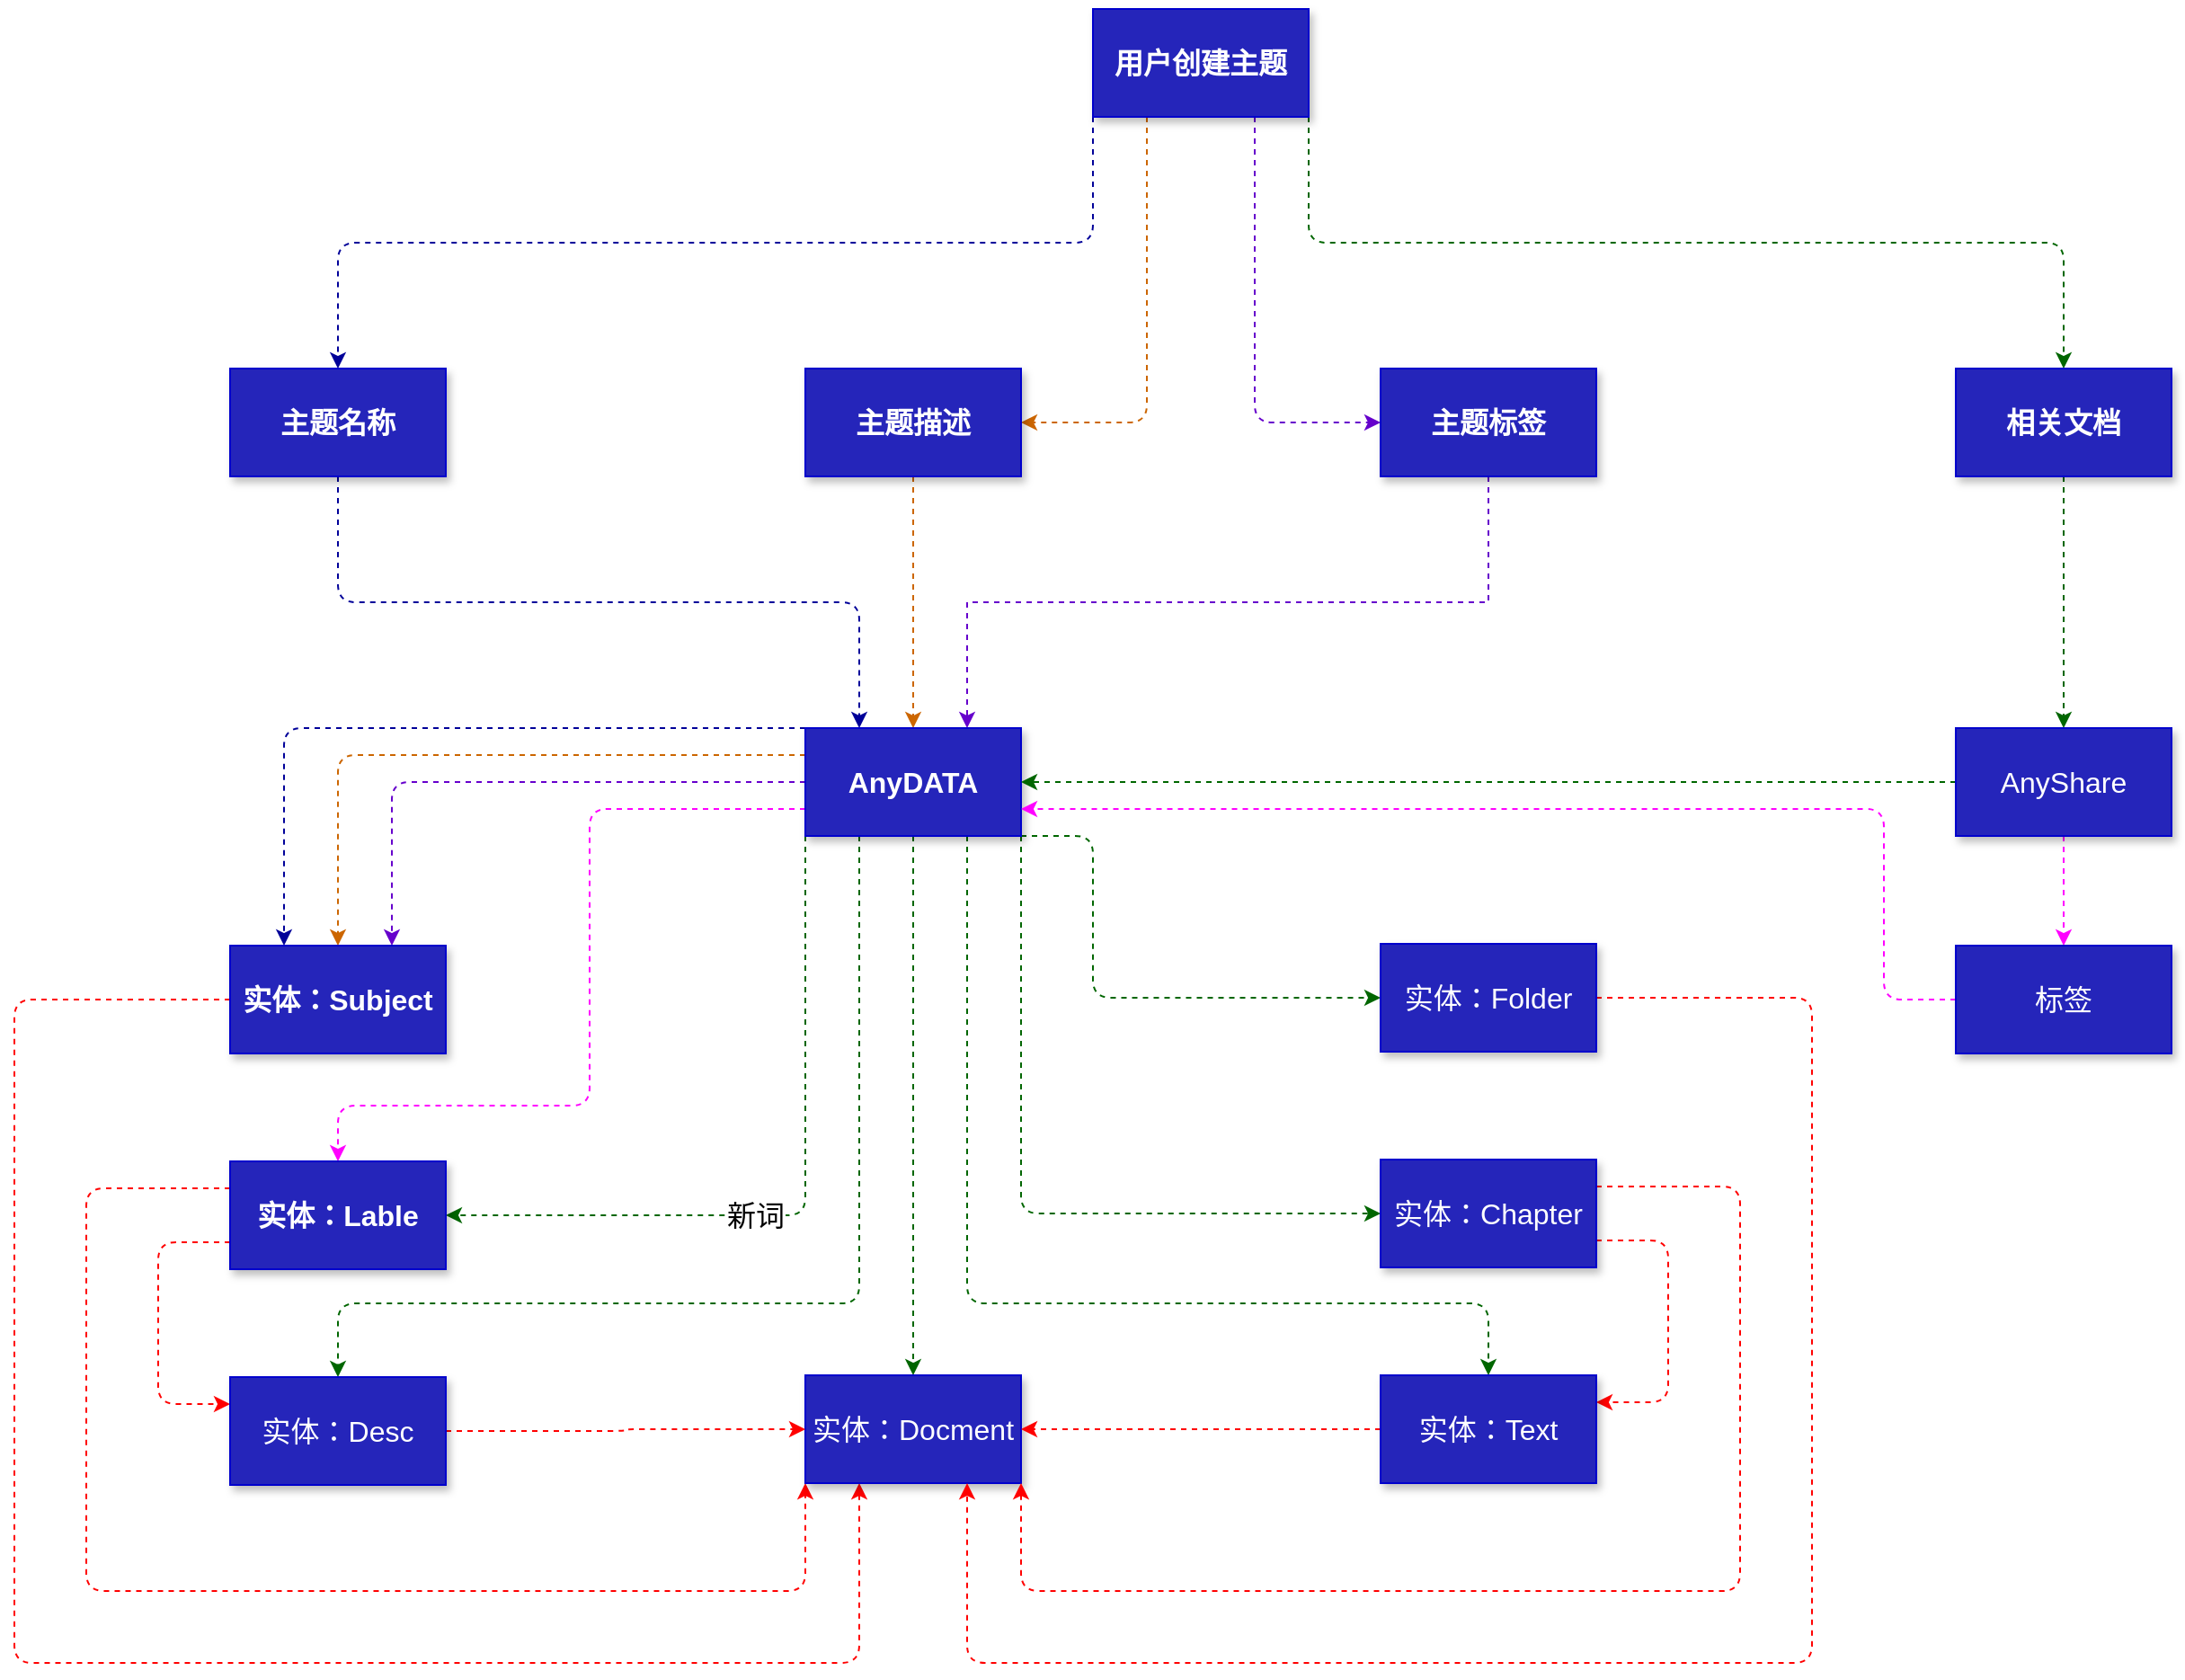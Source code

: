 <mxfile version="15.5.9" type="github">
  <diagram id="SYj_wnHrIE_FJC5tqYKO" name="Page-1">
    <mxGraphModel dx="2343" dy="195" grid="1" gridSize="10" guides="1" tooltips="1" connect="1" arrows="1" fold="1" page="0" pageScale="1" pageWidth="827" pageHeight="1169" background="none" math="0" shadow="0">
      <root>
        <mxCell id="0" />
        <mxCell id="1" parent="0" />
        <mxCell id="NOhWeFgQq2WazlrZW2lu-92" style="edgeStyle=orthogonalEdgeStyle;rounded=1;orthogonalLoop=1;jettySize=auto;html=1;exitX=0;exitY=1;exitDx=0;exitDy=0;entryX=0.5;entryY=0;entryDx=0;entryDy=0;dashed=1;fontSize=16;fontColor=#FF0000;strokeColor=#000099;" parent="1" source="NOhWeFgQq2WazlrZW2lu-84" target="NOhWeFgQq2WazlrZW2lu-85" edge="1">
          <mxGeometry relative="1" as="geometry" />
        </mxCell>
        <mxCell id="NOhWeFgQq2WazlrZW2lu-93" style="edgeStyle=orthogonalEdgeStyle;rounded=1;orthogonalLoop=1;jettySize=auto;html=1;exitX=0.25;exitY=1;exitDx=0;exitDy=0;entryX=1;entryY=0.5;entryDx=0;entryDy=0;dashed=1;fontSize=16;fontColor=#FF0000;strokeColor=#CC6600;" parent="1" source="NOhWeFgQq2WazlrZW2lu-84" target="NOhWeFgQq2WazlrZW2lu-88" edge="1">
          <mxGeometry relative="1" as="geometry" />
        </mxCell>
        <mxCell id="NOhWeFgQq2WazlrZW2lu-94" style="edgeStyle=orthogonalEdgeStyle;rounded=1;orthogonalLoop=1;jettySize=auto;html=1;exitX=0.75;exitY=1;exitDx=0;exitDy=0;entryX=0;entryY=0.5;entryDx=0;entryDy=0;dashed=1;fontSize=16;fontColor=#FF0000;strokeColor=#6600CC;" parent="1" source="NOhWeFgQq2WazlrZW2lu-84" target="NOhWeFgQq2WazlrZW2lu-86" edge="1">
          <mxGeometry relative="1" as="geometry" />
        </mxCell>
        <mxCell id="NOhWeFgQq2WazlrZW2lu-95" style="edgeStyle=orthogonalEdgeStyle;rounded=1;orthogonalLoop=1;jettySize=auto;html=1;exitX=1;exitY=1;exitDx=0;exitDy=0;dashed=1;fontSize=16;fontColor=#FF0000;strokeColor=#006600;" parent="1" source="NOhWeFgQq2WazlrZW2lu-84" target="NOhWeFgQq2WazlrZW2lu-89" edge="1">
          <mxGeometry relative="1" as="geometry" />
        </mxCell>
        <mxCell id="NOhWeFgQq2WazlrZW2lu-84" value="&lt;font color=&quot;#ffffff&quot; size=&quot;1&quot;&gt;&lt;b style=&quot;font-size: 16px&quot;&gt;用户创建主题&lt;/b&gt;&lt;/font&gt;" style="rounded=0;whiteSpace=wrap;html=1;fillColor=#2525BA;strokeColor=#0000CC;glass=0;shadow=1;sketch=0;" parent="1" vertex="1">
          <mxGeometry x="680" y="800" width="120" height="60" as="geometry" />
        </mxCell>
        <mxCell id="NOhWeFgQq2WazlrZW2lu-187" style="edgeStyle=orthogonalEdgeStyle;rounded=1;orthogonalLoop=1;jettySize=auto;html=1;exitX=0.5;exitY=1;exitDx=0;exitDy=0;entryX=0.25;entryY=0;entryDx=0;entryDy=0;dashed=1;fontSize=16;fontColor=#FFFFFF;endSize=6;strokeColor=#000099;strokeWidth=1;" parent="1" source="NOhWeFgQq2WazlrZW2lu-85" target="NOhWeFgQq2WazlrZW2lu-96" edge="1">
          <mxGeometry relative="1" as="geometry" />
        </mxCell>
        <mxCell id="NOhWeFgQq2WazlrZW2lu-85" value="&lt;font color=&quot;#ffffff&quot;&gt;&lt;span style=&quot;font-size: 16px&quot;&gt;&lt;b&gt;主题名称&lt;/b&gt;&lt;/span&gt;&lt;/font&gt;" style="rounded=0;whiteSpace=wrap;html=1;fillColor=#2525BA;strokeColor=#0000CC;glass=0;shadow=1;sketch=0;" parent="1" vertex="1">
          <mxGeometry x="200" y="1000" width="120" height="60" as="geometry" />
        </mxCell>
        <mxCell id="ibDMZoKI3LNMyUyC24gn-2" style="edgeStyle=orthogonalEdgeStyle;rounded=0;orthogonalLoop=1;jettySize=auto;html=1;exitX=0.5;exitY=1;exitDx=0;exitDy=0;entryX=0.75;entryY=0;entryDx=0;entryDy=0;dashed=1;strokeColor=#6600CC;" edge="1" parent="1" source="NOhWeFgQq2WazlrZW2lu-86" target="NOhWeFgQq2WazlrZW2lu-96">
          <mxGeometry relative="1" as="geometry" />
        </mxCell>
        <mxCell id="NOhWeFgQq2WazlrZW2lu-86" value="&lt;font color=&quot;#ffffff&quot;&gt;&lt;span style=&quot;font-size: 16px&quot;&gt;&lt;b&gt;主题标签&lt;/b&gt;&lt;/span&gt;&lt;/font&gt;" style="rounded=0;whiteSpace=wrap;html=1;fillColor=#2525BA;strokeColor=#0000CC;glass=0;shadow=1;sketch=0;" parent="1" vertex="1">
          <mxGeometry x="840" y="1000" width="120" height="60" as="geometry" />
        </mxCell>
        <mxCell id="ibDMZoKI3LNMyUyC24gn-3" style="edgeStyle=orthogonalEdgeStyle;rounded=0;orthogonalLoop=1;jettySize=auto;html=1;exitX=0.5;exitY=1;exitDx=0;exitDy=0;entryX=0.5;entryY=0;entryDx=0;entryDy=0;dashed=1;strokeColor=#CC6600;" edge="1" parent="1" source="NOhWeFgQq2WazlrZW2lu-88" target="NOhWeFgQq2WazlrZW2lu-96">
          <mxGeometry relative="1" as="geometry" />
        </mxCell>
        <mxCell id="NOhWeFgQq2WazlrZW2lu-88" value="&lt;font color=&quot;#ffffff&quot;&gt;&lt;span style=&quot;font-size: 16px&quot;&gt;&lt;b&gt;主题描述&lt;/b&gt;&lt;/span&gt;&lt;/font&gt;" style="rounded=0;whiteSpace=wrap;html=1;fillColor=#2525BA;strokeColor=#0000CC;glass=0;shadow=1;sketch=0;" parent="1" vertex="1">
          <mxGeometry x="520" y="1000" width="120" height="60" as="geometry" />
        </mxCell>
        <mxCell id="ibDMZoKI3LNMyUyC24gn-1" style="edgeStyle=orthogonalEdgeStyle;rounded=0;orthogonalLoop=1;jettySize=auto;html=1;exitX=0.5;exitY=1;exitDx=0;exitDy=0;entryX=0.5;entryY=0;entryDx=0;entryDy=0;dashed=1;strokeColor=#006600;" edge="1" parent="1" source="NOhWeFgQq2WazlrZW2lu-89" target="NOhWeFgQq2WazlrZW2lu-109">
          <mxGeometry relative="1" as="geometry" />
        </mxCell>
        <mxCell id="NOhWeFgQq2WazlrZW2lu-89" value="&lt;b&gt;相关文档&lt;/b&gt;" style="rounded=0;whiteSpace=wrap;html=1;fontSize=16;fontColor=#FFFFFF;strokeColor=#0000CC;fillColor=#2525BA;glass=0;shadow=1;sketch=0;" parent="1" vertex="1">
          <mxGeometry x="1160" y="1000" width="120" height="60" as="geometry" />
        </mxCell>
        <mxCell id="NOhWeFgQq2WazlrZW2lu-217" style="edgeStyle=orthogonalEdgeStyle;rounded=1;orthogonalLoop=1;jettySize=auto;html=1;exitX=0.5;exitY=1;exitDx=0;exitDy=0;entryX=0.5;entryY=0;entryDx=0;entryDy=0;dashed=1;fontSize=16;fontColor=#FFFFFF;endSize=6;strokeColor=#006600;strokeWidth=1;" parent="1" source="NOhWeFgQq2WazlrZW2lu-96" target="NOhWeFgQq2WazlrZW2lu-125" edge="1">
          <mxGeometry relative="1" as="geometry" />
        </mxCell>
        <mxCell id="NOhWeFgQq2WazlrZW2lu-226" style="edgeStyle=orthogonalEdgeStyle;rounded=1;orthogonalLoop=1;jettySize=auto;html=1;exitX=0;exitY=0.5;exitDx=0;exitDy=0;dashed=1;fontSize=16;fontColor=#FFFFFF;endSize=6;strokeColor=#6600CC;strokeWidth=1;entryX=0.75;entryY=0;entryDx=0;entryDy=0;" parent="1" source="NOhWeFgQq2WazlrZW2lu-96" target="NOhWeFgQq2WazlrZW2lu-98" edge="1">
          <mxGeometry relative="1" as="geometry">
            <mxPoint x="320" y="1320" as="targetPoint" />
          </mxGeometry>
        </mxCell>
        <mxCell id="NOhWeFgQq2WazlrZW2lu-277" style="edgeStyle=orthogonalEdgeStyle;rounded=1;orthogonalLoop=1;jettySize=auto;html=1;exitX=0.25;exitY=1;exitDx=0;exitDy=0;entryX=0.5;entryY=0;entryDx=0;entryDy=0;dashed=1;fontSize=16;fontColor=#000000;endSize=6;strokeColor=#006600;strokeWidth=1;" parent="1" source="NOhWeFgQq2WazlrZW2lu-96" target="NOhWeFgQq2WazlrZW2lu-174" edge="1">
          <mxGeometry relative="1" as="geometry">
            <Array as="points">
              <mxPoint x="550" y="1520" />
              <mxPoint x="260" y="1520" />
            </Array>
          </mxGeometry>
        </mxCell>
        <mxCell id="NOhWeFgQq2WazlrZW2lu-279" style="edgeStyle=orthogonalEdgeStyle;rounded=1;orthogonalLoop=1;jettySize=auto;html=1;exitX=0.75;exitY=1;exitDx=0;exitDy=0;entryX=0.5;entryY=0;entryDx=0;entryDy=0;dashed=1;fontSize=16;fontColor=#000000;endSize=6;strokeColor=#006600;strokeWidth=1;" parent="1" source="NOhWeFgQq2WazlrZW2lu-96" target="NOhWeFgQq2WazlrZW2lu-133" edge="1">
          <mxGeometry relative="1" as="geometry">
            <Array as="points">
              <mxPoint x="610" y="1520" />
              <mxPoint x="900" y="1520" />
            </Array>
          </mxGeometry>
        </mxCell>
        <mxCell id="NOhWeFgQq2WazlrZW2lu-287" style="edgeStyle=orthogonalEdgeStyle;rounded=1;orthogonalLoop=1;jettySize=auto;html=1;exitX=1;exitY=1;exitDx=0;exitDy=0;entryX=0;entryY=0.5;entryDx=0;entryDy=0;dashed=1;fontSize=16;fontColor=#000000;endSize=6;strokeColor=#006600;strokeWidth=1;" parent="1" source="NOhWeFgQq2WazlrZW2lu-96" target="NOhWeFgQq2WazlrZW2lu-127" edge="1">
          <mxGeometry relative="1" as="geometry" />
        </mxCell>
        <mxCell id="NOhWeFgQq2WazlrZW2lu-289" style="edgeStyle=orthogonalEdgeStyle;rounded=1;orthogonalLoop=1;jettySize=auto;html=1;exitX=1;exitY=1;exitDx=0;exitDy=0;entryX=0;entryY=0.5;entryDx=0;entryDy=0;dashed=1;fontSize=16;fontColor=#000000;endSize=6;strokeColor=#006600;strokeWidth=1;" parent="1" source="NOhWeFgQq2WazlrZW2lu-96" target="NOhWeFgQq2WazlrZW2lu-190" edge="1">
          <mxGeometry relative="1" as="geometry">
            <Array as="points">
              <mxPoint x="680" y="1260" />
              <mxPoint x="680" y="1350" />
            </Array>
          </mxGeometry>
        </mxCell>
        <mxCell id="NOhWeFgQq2WazlrZW2lu-291" style="edgeStyle=orthogonalEdgeStyle;rounded=1;orthogonalLoop=1;jettySize=auto;html=1;exitX=0;exitY=0.75;exitDx=0;exitDy=0;entryX=0.5;entryY=0;entryDx=0;entryDy=0;dashed=1;fontSize=16;fontColor=#000000;endSize=6;strokeColor=#FF00FF;strokeWidth=1;" parent="1" source="NOhWeFgQq2WazlrZW2lu-96" target="NOhWeFgQq2WazlrZW2lu-99" edge="1">
          <mxGeometry relative="1" as="geometry">
            <Array as="points">
              <mxPoint x="400" y="1245" />
              <mxPoint x="400" y="1410" />
              <mxPoint x="260" y="1410" />
            </Array>
          </mxGeometry>
        </mxCell>
        <mxCell id="NOhWeFgQq2WazlrZW2lu-293" style="edgeStyle=orthogonalEdgeStyle;rounded=1;orthogonalLoop=1;jettySize=auto;html=1;exitX=0;exitY=1;exitDx=0;exitDy=0;entryX=1;entryY=0.5;entryDx=0;entryDy=0;dashed=1;fontSize=16;fontColor=#000000;endSize=6;strokeColor=#006600;strokeWidth=1;" parent="1" source="NOhWeFgQq2WazlrZW2lu-96" target="NOhWeFgQq2WazlrZW2lu-99" edge="1">
          <mxGeometry relative="1" as="geometry" />
        </mxCell>
        <mxCell id="NOhWeFgQq2WazlrZW2lu-299" value="新词" style="edgeLabel;html=1;align=center;verticalAlign=middle;resizable=0;points=[];fontSize=16;fontColor=#000000;" parent="NOhWeFgQq2WazlrZW2lu-293" vertex="1" connectable="0">
          <mxGeometry x="0.157" relative="1" as="geometry">
            <mxPoint x="-1" as="offset" />
          </mxGeometry>
        </mxCell>
        <mxCell id="NOhWeFgQq2WazlrZW2lu-295" style="edgeStyle=orthogonalEdgeStyle;rounded=1;orthogonalLoop=1;jettySize=auto;html=1;exitX=0;exitY=0.25;exitDx=0;exitDy=0;entryX=0.5;entryY=0;entryDx=0;entryDy=0;dashed=1;fontSize=16;fontColor=#000000;endSize=6;strokeColor=#CC6600;strokeWidth=1;" parent="1" source="NOhWeFgQq2WazlrZW2lu-96" target="NOhWeFgQq2WazlrZW2lu-98" edge="1">
          <mxGeometry relative="1" as="geometry" />
        </mxCell>
        <mxCell id="NOhWeFgQq2WazlrZW2lu-298" style="edgeStyle=orthogonalEdgeStyle;rounded=1;orthogonalLoop=1;jettySize=auto;html=1;exitX=0;exitY=0;exitDx=0;exitDy=0;entryX=0.25;entryY=0;entryDx=0;entryDy=0;dashed=1;fontSize=16;fontColor=#000000;endSize=6;strokeColor=#000099;strokeWidth=1;" parent="1" source="NOhWeFgQq2WazlrZW2lu-96" target="NOhWeFgQq2WazlrZW2lu-98" edge="1">
          <mxGeometry relative="1" as="geometry">
            <Array as="points">
              <mxPoint x="230" y="1200" />
            </Array>
          </mxGeometry>
        </mxCell>
        <mxCell id="NOhWeFgQq2WazlrZW2lu-96" value="&lt;b&gt;AnyDATA&lt;/b&gt;" style="rounded=0;whiteSpace=wrap;html=1;fontSize=16;fontColor=#FFFFFF;strokeColor=#0000CC;fillColor=#2525BA;glass=0;shadow=1;sketch=0;" parent="1" vertex="1">
          <mxGeometry x="520" y="1200" width="120" height="60" as="geometry" />
        </mxCell>
        <mxCell id="NOhWeFgQq2WazlrZW2lu-273" style="edgeStyle=orthogonalEdgeStyle;rounded=1;orthogonalLoop=1;jettySize=auto;html=1;exitX=0;exitY=0.5;exitDx=0;exitDy=0;entryX=0.25;entryY=1;entryDx=0;entryDy=0;dashed=1;fontSize=16;fontColor=#000000;endSize=6;strokeColor=#FF0000;strokeWidth=1;" parent="1" source="NOhWeFgQq2WazlrZW2lu-98" target="NOhWeFgQq2WazlrZW2lu-125" edge="1">
          <mxGeometry relative="1" as="geometry">
            <Array as="points">
              <mxPoint x="80" y="1351" />
              <mxPoint x="80" y="1720" />
              <mxPoint x="550" y="1720" />
            </Array>
          </mxGeometry>
        </mxCell>
        <mxCell id="NOhWeFgQq2WazlrZW2lu-98" value="&lt;b&gt;实体：Subject&lt;/b&gt;" style="rounded=0;whiteSpace=wrap;html=1;fontSize=16;fontColor=#FFFFFF;strokeColor=#0000CC;fillColor=#2525BA;shadow=1;" parent="1" vertex="1">
          <mxGeometry x="200" y="1321" width="120" height="60" as="geometry" />
        </mxCell>
        <mxCell id="NOhWeFgQq2WazlrZW2lu-258" style="edgeStyle=orthogonalEdgeStyle;rounded=1;orthogonalLoop=1;jettySize=auto;html=1;exitX=0;exitY=0.75;exitDx=0;exitDy=0;entryX=0;entryY=0.25;entryDx=0;entryDy=0;dashed=1;fontSize=16;fontColor=#000000;endSize=6;strokeColor=#FF0000;strokeWidth=1;" parent="1" source="NOhWeFgQq2WazlrZW2lu-99" target="NOhWeFgQq2WazlrZW2lu-174" edge="1">
          <mxGeometry relative="1" as="geometry">
            <Array as="points">
              <mxPoint x="160" y="1486" />
              <mxPoint x="160" y="1576" />
            </Array>
          </mxGeometry>
        </mxCell>
        <mxCell id="NOhWeFgQq2WazlrZW2lu-272" style="edgeStyle=orthogonalEdgeStyle;rounded=1;orthogonalLoop=1;jettySize=auto;html=1;exitX=0;exitY=0.25;exitDx=0;exitDy=0;entryX=0;entryY=1;entryDx=0;entryDy=0;dashed=1;fontSize=16;fontColor=#000000;endSize=6;strokeColor=#FF0000;strokeWidth=1;" parent="1" source="NOhWeFgQq2WazlrZW2lu-99" target="NOhWeFgQq2WazlrZW2lu-125" edge="1">
          <mxGeometry relative="1" as="geometry">
            <Array as="points">
              <mxPoint x="120" y="1456" />
              <mxPoint x="120" y="1680" />
              <mxPoint x="520" y="1680" />
            </Array>
          </mxGeometry>
        </mxCell>
        <mxCell id="NOhWeFgQq2WazlrZW2lu-99" value="&lt;b&gt;实体：Lable&lt;/b&gt;" style="rounded=0;whiteSpace=wrap;html=1;fontSize=16;fontColor=#FFFFFF;strokeColor=#0000CC;fillColor=#2525BA;glass=0;shadow=1;sketch=0;" parent="1" vertex="1">
          <mxGeometry x="200" y="1441" width="120" height="60" as="geometry" />
        </mxCell>
        <mxCell id="NOhWeFgQq2WazlrZW2lu-184" style="edgeStyle=orthogonalEdgeStyle;rounded=1;orthogonalLoop=1;jettySize=auto;html=1;exitX=0.5;exitY=1;exitDx=0;exitDy=0;entryX=0.5;entryY=0;entryDx=0;entryDy=0;dashed=1;fontSize=16;fontColor=#FFFFFF;endSize=6;strokeColor=#FF00FF;strokeWidth=1;" parent="1" source="NOhWeFgQq2WazlrZW2lu-109" target="NOhWeFgQq2WazlrZW2lu-111" edge="1">
          <mxGeometry relative="1" as="geometry" />
        </mxCell>
        <mxCell id="NOhWeFgQq2WazlrZW2lu-259" style="edgeStyle=orthogonalEdgeStyle;rounded=1;orthogonalLoop=1;jettySize=auto;html=1;exitX=0;exitY=0.5;exitDx=0;exitDy=0;entryX=1;entryY=0.5;entryDx=0;entryDy=0;dashed=1;fontSize=16;fontColor=#000000;endSize=6;strokeColor=#006600;strokeWidth=1;" parent="1" source="NOhWeFgQq2WazlrZW2lu-109" target="NOhWeFgQq2WazlrZW2lu-96" edge="1">
          <mxGeometry relative="1" as="geometry" />
        </mxCell>
        <mxCell id="NOhWeFgQq2WazlrZW2lu-109" value="AnyShare" style="rounded=0;whiteSpace=wrap;html=1;fontSize=16;fontColor=#FFFFFF;strokeColor=#0000CC;fillColor=#2525BA;glass=0;shadow=1;sketch=0;" parent="1" vertex="1">
          <mxGeometry x="1160" y="1200" width="120" height="60" as="geometry" />
        </mxCell>
        <mxCell id="NOhWeFgQq2WazlrZW2lu-297" style="edgeStyle=orthogonalEdgeStyle;rounded=1;orthogonalLoop=1;jettySize=auto;html=1;exitX=0;exitY=0.5;exitDx=0;exitDy=0;entryX=1;entryY=0.75;entryDx=0;entryDy=0;dashed=1;fontSize=16;fontColor=#000000;endSize=6;strokeColor=#FF00FF;strokeWidth=1;" parent="1" source="NOhWeFgQq2WazlrZW2lu-111" target="NOhWeFgQq2WazlrZW2lu-96" edge="1">
          <mxGeometry relative="1" as="geometry">
            <Array as="points">
              <mxPoint x="1120" y="1351" />
              <mxPoint x="1120" y="1245" />
            </Array>
          </mxGeometry>
        </mxCell>
        <mxCell id="NOhWeFgQq2WazlrZW2lu-111" value="标签" style="rounded=0;whiteSpace=wrap;html=1;fontSize=16;fontColor=#FFFFFF;strokeColor=#0000CC;fillColor=#2525BA;glass=0;shadow=1;sketch=0;" parent="1" vertex="1">
          <mxGeometry x="1160" y="1321" width="120" height="60" as="geometry" />
        </mxCell>
        <mxCell id="NOhWeFgQq2WazlrZW2lu-125" value="实体：Docment" style="rounded=0;whiteSpace=wrap;html=1;fontSize=16;fontColor=#FFFFFF;strokeColor=#0000CC;fillColor=#2525BA;glass=0;shadow=1;sketch=0;" parent="1" vertex="1">
          <mxGeometry x="520" y="1560" width="120" height="60" as="geometry" />
        </mxCell>
        <mxCell id="NOhWeFgQq2WazlrZW2lu-256" style="edgeStyle=orthogonalEdgeStyle;rounded=1;orthogonalLoop=1;jettySize=auto;html=1;exitX=1;exitY=0.75;exitDx=0;exitDy=0;entryX=1;entryY=0.25;entryDx=0;entryDy=0;dashed=1;fontSize=16;fontColor=#000000;endSize=6;strokeColor=#FF0000;strokeWidth=1;" parent="1" source="NOhWeFgQq2WazlrZW2lu-127" target="NOhWeFgQq2WazlrZW2lu-133" edge="1">
          <mxGeometry relative="1" as="geometry">
            <Array as="points">
              <mxPoint x="1000" y="1485" />
              <mxPoint x="1000" y="1575" />
            </Array>
          </mxGeometry>
        </mxCell>
        <mxCell id="NOhWeFgQq2WazlrZW2lu-257" style="edgeStyle=orthogonalEdgeStyle;rounded=1;orthogonalLoop=1;jettySize=auto;html=1;exitX=1;exitY=0.25;exitDx=0;exitDy=0;entryX=1;entryY=1;entryDx=0;entryDy=0;dashed=1;fontSize=16;fontColor=#000000;endSize=6;strokeColor=#FF0000;strokeWidth=1;" parent="1" source="NOhWeFgQq2WazlrZW2lu-127" target="NOhWeFgQq2WazlrZW2lu-125" edge="1">
          <mxGeometry relative="1" as="geometry">
            <Array as="points">
              <mxPoint x="1040" y="1455" />
              <mxPoint x="1040" y="1680" />
              <mxPoint x="640" y="1680" />
            </Array>
          </mxGeometry>
        </mxCell>
        <mxCell id="NOhWeFgQq2WazlrZW2lu-127" value="实体：Chapter" style="rounded=0;whiteSpace=wrap;html=1;fontSize=16;fontColor=#FFFFFF;strokeColor=#0000CC;fillColor=#2525BA;glass=0;shadow=1;sketch=0;" parent="1" vertex="1">
          <mxGeometry x="840" y="1440" width="120" height="60" as="geometry" />
        </mxCell>
        <mxCell id="NOhWeFgQq2WazlrZW2lu-249" style="edgeStyle=orthogonalEdgeStyle;rounded=1;orthogonalLoop=1;jettySize=auto;html=1;exitX=0;exitY=0.5;exitDx=0;exitDy=0;entryX=1;entryY=0.5;entryDx=0;entryDy=0;dashed=1;fontSize=16;fontColor=#000000;endSize=6;strokeColor=#FF0000;strokeWidth=1;" parent="1" source="NOhWeFgQq2WazlrZW2lu-133" target="NOhWeFgQq2WazlrZW2lu-125" edge="1">
          <mxGeometry relative="1" as="geometry" />
        </mxCell>
        <mxCell id="NOhWeFgQq2WazlrZW2lu-133" value="实体：Text" style="rounded=0;whiteSpace=wrap;html=1;fontSize=16;fontColor=#FFFFFF;strokeColor=#0000CC;fillColor=#2525BA;glass=0;shadow=1;sketch=0;" parent="1" vertex="1">
          <mxGeometry x="840" y="1560" width="120" height="60" as="geometry" />
        </mxCell>
        <mxCell id="NOhWeFgQq2WazlrZW2lu-248" style="edgeStyle=orthogonalEdgeStyle;rounded=1;orthogonalLoop=1;jettySize=auto;html=1;exitX=1;exitY=0.5;exitDx=0;exitDy=0;entryX=0;entryY=0.5;entryDx=0;entryDy=0;dashed=1;fontSize=16;fontColor=#000000;endSize=6;strokeColor=#FF0000;strokeWidth=1;" parent="1" source="NOhWeFgQq2WazlrZW2lu-174" target="NOhWeFgQq2WazlrZW2lu-125" edge="1">
          <mxGeometry relative="1" as="geometry" />
        </mxCell>
        <mxCell id="NOhWeFgQq2WazlrZW2lu-174" value="实体：Desc" style="rounded=0;whiteSpace=wrap;html=1;fontSize=16;fontColor=#FFFFFF;strokeColor=#0000CC;fillColor=#2525BA;glass=0;shadow=1;sketch=0;" parent="1" vertex="1">
          <mxGeometry x="200" y="1561" width="120" height="60" as="geometry" />
        </mxCell>
        <mxCell id="NOhWeFgQq2WazlrZW2lu-250" style="edgeStyle=orthogonalEdgeStyle;rounded=1;orthogonalLoop=1;jettySize=auto;html=1;exitX=1;exitY=0.5;exitDx=0;exitDy=0;entryX=0.75;entryY=1;entryDx=0;entryDy=0;dashed=1;fontSize=16;fontColor=#000000;endSize=6;strokeColor=#FF0000;strokeWidth=1;" parent="1" source="NOhWeFgQq2WazlrZW2lu-190" target="NOhWeFgQq2WazlrZW2lu-125" edge="1">
          <mxGeometry relative="1" as="geometry">
            <Array as="points">
              <mxPoint x="1080" y="1350" />
              <mxPoint x="1080" y="1720" />
              <mxPoint x="610" y="1720" />
            </Array>
          </mxGeometry>
        </mxCell>
        <mxCell id="NOhWeFgQq2WazlrZW2lu-190" value="实体：Folder" style="rounded=0;whiteSpace=wrap;html=1;fontSize=16;fontColor=#FFFFFF;strokeColor=#0000CC;fillColor=#2525BA;glass=0;shadow=1;sketch=0;" parent="1" vertex="1">
          <mxGeometry x="840" y="1320" width="120" height="60" as="geometry" />
        </mxCell>
      </root>
    </mxGraphModel>
  </diagram>
</mxfile>
